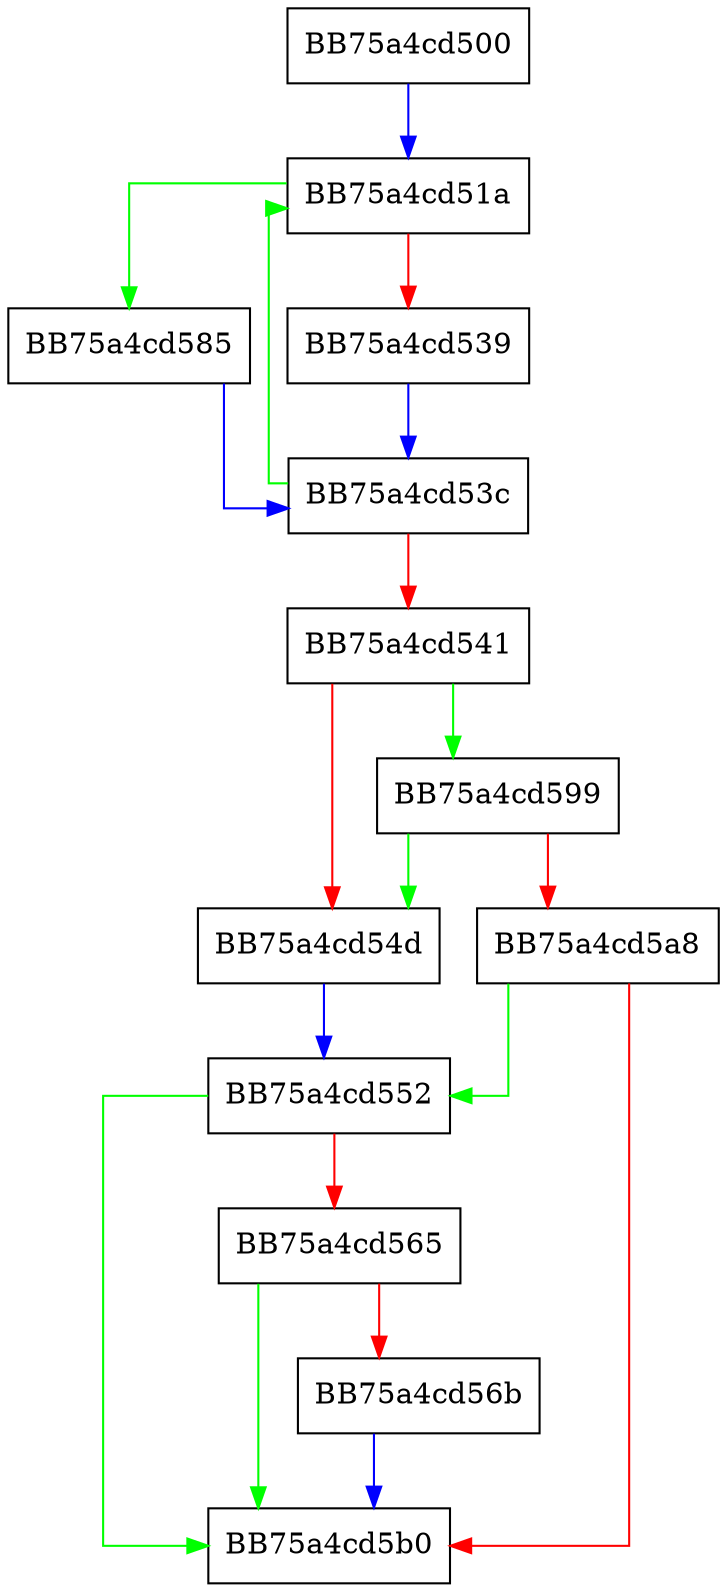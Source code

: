 digraph GetElementPriority {
  node [shape="box"];
  graph [splines=ortho];
  BB75a4cd500 -> BB75a4cd51a [color="blue"];
  BB75a4cd51a -> BB75a4cd585 [color="green"];
  BB75a4cd51a -> BB75a4cd539 [color="red"];
  BB75a4cd539 -> BB75a4cd53c [color="blue"];
  BB75a4cd53c -> BB75a4cd51a [color="green"];
  BB75a4cd53c -> BB75a4cd541 [color="red"];
  BB75a4cd541 -> BB75a4cd599 [color="green"];
  BB75a4cd541 -> BB75a4cd54d [color="red"];
  BB75a4cd54d -> BB75a4cd552 [color="blue"];
  BB75a4cd552 -> BB75a4cd5b0 [color="green"];
  BB75a4cd552 -> BB75a4cd565 [color="red"];
  BB75a4cd565 -> BB75a4cd5b0 [color="green"];
  BB75a4cd565 -> BB75a4cd56b [color="red"];
  BB75a4cd56b -> BB75a4cd5b0 [color="blue"];
  BB75a4cd585 -> BB75a4cd53c [color="blue"];
  BB75a4cd599 -> BB75a4cd54d [color="green"];
  BB75a4cd599 -> BB75a4cd5a8 [color="red"];
  BB75a4cd5a8 -> BB75a4cd552 [color="green"];
  BB75a4cd5a8 -> BB75a4cd5b0 [color="red"];
}